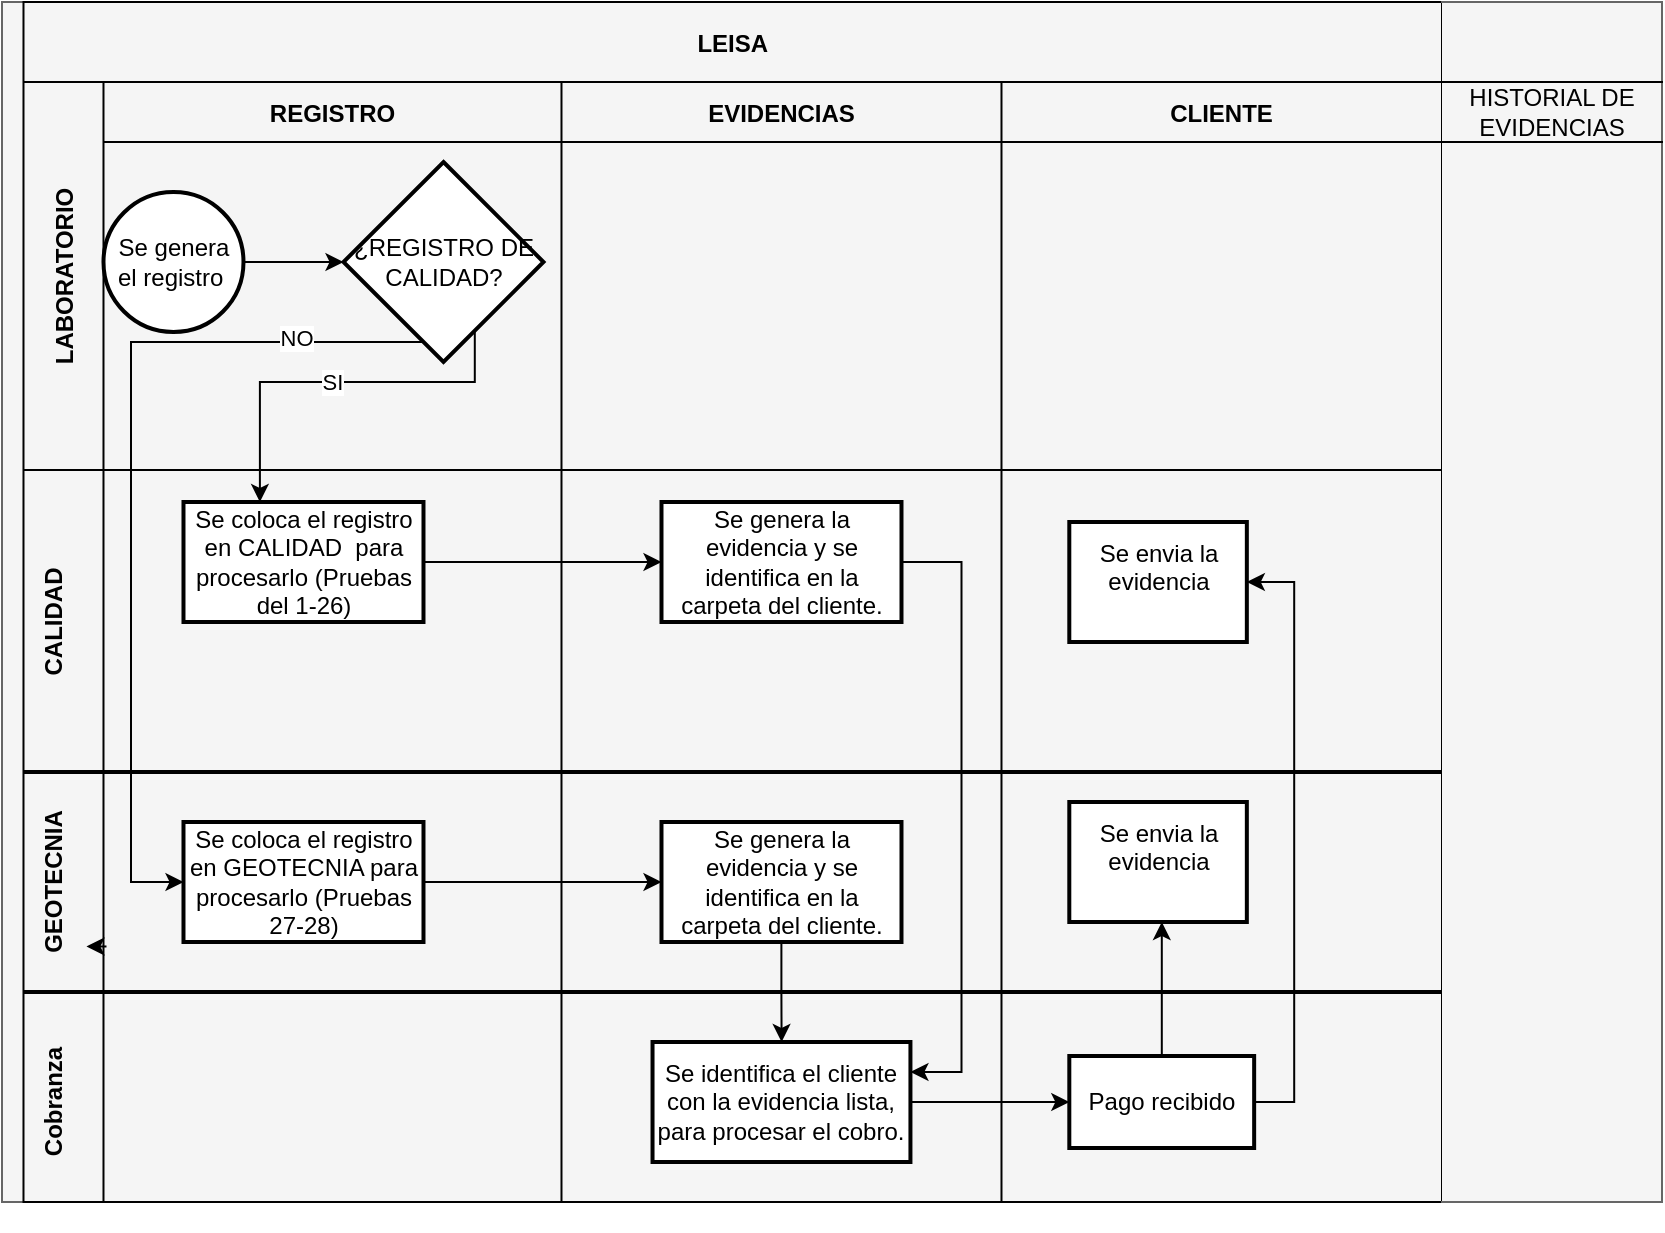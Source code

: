 <mxfile version="24.0.1" type="github">
  <diagram id="kgpKYQtTHZ0yAKxKKP6v" name="Page-1">
    <mxGraphModel dx="478" dy="257" grid="1" gridSize="10" guides="1" tooltips="1" connect="1" arrows="1" fold="1" page="1" pageScale="1" pageWidth="850" pageHeight="1100" math="0" shadow="0">
      <root>
        <mxCell id="0" />
        <mxCell id="1" parent="0" />
        <mxCell id="lGjLV830bM9buV8p6Njm-38" value="" style="group;perimeterSpacing=2;" vertex="1" connectable="0" parent="1">
          <mxGeometry x="90" y="90" width="720" height="610" as="geometry" />
        </mxCell>
        <mxCell id="lGjLV830bM9buV8p6Njm-19" value="" style="group;fillColor=#f5f5f5;strokeColor=#666666;fontColor=#333333;container=0;" vertex="1" connectable="0" parent="lGjLV830bM9buV8p6Njm-38">
          <mxGeometry width="720.0" height="600" as="geometry" />
        </mxCell>
        <mxCell id="3nuBFxr9cyL0pnOWT2aG-1" value="LEISA" style="shape=table;childLayout=tableLayout;startSize=40;collapsible=0;recursiveResize=0;expand=0;fillColor=none;fontStyle=1" parent="lGjLV830bM9buV8p6Njm-38" vertex="1">
          <mxGeometry x="10.746" width="709.254" height="600" as="geometry" />
        </mxCell>
        <mxCell id="3nuBFxr9cyL0pnOWT2aG-3" value="LABORATORIO" style="shape=tableRow;horizontal=0;swimlaneHead=0;swimlaneBody=0;top=0;left=0;bottom=0;right=0;fillColor=none;points=[[0,0.5],[1,0.5]];portConstraint=eastwest;startSize=40;collapsible=0;recursiveResize=0;expand=0;fontStyle=1;align=center;" parent="3nuBFxr9cyL0pnOWT2aG-1" vertex="1">
          <mxGeometry y="40" width="709.254" height="194" as="geometry" />
        </mxCell>
        <mxCell id="3nuBFxr9cyL0pnOWT2aG-4" value="REGISTRO" style="swimlane;swimlaneHead=0;swimlaneBody=0;connectable=0;fillColor=none;startSize=30;collapsible=0;recursiveResize=0;expand=0;fontStyle=1;" parent="3nuBFxr9cyL0pnOWT2aG-3" vertex="1">
          <mxGeometry x="40" width="229" height="194" as="geometry">
            <mxRectangle width="229" height="194" as="alternateBounds" />
          </mxGeometry>
        </mxCell>
        <mxCell id="lGjLV830bM9buV8p6Njm-24" value="" style="edgeStyle=orthogonalEdgeStyle;rounded=0;orthogonalLoop=1;jettySize=auto;html=1;" edge="1" parent="3nuBFxr9cyL0pnOWT2aG-4" source="lGjLV830bM9buV8p6Njm-18" target="lGjLV830bM9buV8p6Njm-20">
          <mxGeometry relative="1" as="geometry" />
        </mxCell>
        <mxCell id="lGjLV830bM9buV8p6Njm-18" value="Se genera el registro&amp;nbsp;" style="strokeWidth=2;html=1;shape=mxgraph.flowchart.start_2;whiteSpace=wrap;" vertex="1" parent="3nuBFxr9cyL0pnOWT2aG-4">
          <mxGeometry y="55" width="70" height="70" as="geometry" />
        </mxCell>
        <mxCell id="lGjLV830bM9buV8p6Njm-20" value="¿REGISTRO DE CALIDAD?" style="rhombus;whiteSpace=wrap;html=1;strokeWidth=2;" vertex="1" parent="3nuBFxr9cyL0pnOWT2aG-4">
          <mxGeometry x="120" y="40" width="100" height="100" as="geometry" />
        </mxCell>
        <mxCell id="3nuBFxr9cyL0pnOWT2aG-8" value="EVIDENCIAS" style="swimlane;swimlaneHead=0;swimlaneBody=0;connectable=0;fillColor=none;startSize=30;collapsible=0;recursiveResize=0;expand=0;fontStyle=1;" parent="3nuBFxr9cyL0pnOWT2aG-3" vertex="1">
          <mxGeometry x="269" width="220" height="194" as="geometry">
            <mxRectangle width="220" height="194" as="alternateBounds" />
          </mxGeometry>
        </mxCell>
        <mxCell id="3nuBFxr9cyL0pnOWT2aG-11" value="CLIENTE" style="swimlane;swimlaneHead=0;swimlaneBody=0;connectable=0;fillColor=none;startSize=30;collapsible=0;recursiveResize=0;expand=0;fontStyle=1;" parent="3nuBFxr9cyL0pnOWT2aG-3" vertex="1">
          <mxGeometry x="489" width="220" height="194" as="geometry">
            <mxRectangle width="220" height="194" as="alternateBounds" />
          </mxGeometry>
        </mxCell>
        <mxCell id="3nuBFxr9cyL0pnOWT2aG-15" value="" style="shape=tableRow;horizontal=0;swimlaneHead=0;swimlaneBody=0;top=0;left=0;bottom=0;right=0;fillColor=none;points=[[0,0.5],[1,0.5]];portConstraint=eastwest;startSize=40;collapsible=0;recursiveResize=0;expand=0;fontStyle=1;" parent="3nuBFxr9cyL0pnOWT2aG-1" vertex="1">
          <mxGeometry y="234" width="709.254" height="366" as="geometry" />
        </mxCell>
        <mxCell id="3nuBFxr9cyL0pnOWT2aG-16" value="" style="swimlane;swimlaneHead=0;swimlaneBody=0;connectable=0;fillColor=none;startSize=0;collapsible=0;recursiveResize=0;expand=0;fontStyle=1;" parent="3nuBFxr9cyL0pnOWT2aG-15" vertex="1">
          <mxGeometry x="40" width="229" height="366" as="geometry">
            <mxRectangle width="229" height="366" as="alternateBounds" />
          </mxGeometry>
        </mxCell>
        <mxCell id="lGjLV830bM9buV8p6Njm-13" value="" style="line;strokeWidth=2;html=1;" vertex="1" parent="3nuBFxr9cyL0pnOWT2aG-16">
          <mxGeometry x="-40" y="146" width="710" height="10" as="geometry" />
        </mxCell>
        <mxCell id="lGjLV830bM9buV8p6Njm-25" value="Se coloca el registro en CALIDAD&amp;nbsp; para procesarlo (Pruebas del 1-26)" style="whiteSpace=wrap;html=1;strokeWidth=2;" vertex="1" parent="3nuBFxr9cyL0pnOWT2aG-16">
          <mxGeometry x="40" y="16" width="120" height="60" as="geometry" />
        </mxCell>
        <mxCell id="lGjLV830bM9buV8p6Njm-27" value="Se coloca el registro en GEOTECNIA para procesarlo (Pruebas 27-28)" style="whiteSpace=wrap;html=1;strokeWidth=2;" vertex="1" parent="3nuBFxr9cyL0pnOWT2aG-16">
          <mxGeometry x="40" y="176" width="120" height="60" as="geometry" />
        </mxCell>
        <mxCell id="lGjLV830bM9buV8p6Njm-36" value="" style="line;strokeWidth=2;html=1;" vertex="1" parent="3nuBFxr9cyL0pnOWT2aG-16">
          <mxGeometry x="-40" y="256" width="710" height="10" as="geometry" />
        </mxCell>
        <mxCell id="3nuBFxr9cyL0pnOWT2aG-18" value="" style="swimlane;swimlaneHead=0;swimlaneBody=0;connectable=0;fillColor=none;startSize=0;collapsible=0;recursiveResize=0;expand=0;fontStyle=1;" parent="3nuBFxr9cyL0pnOWT2aG-15" vertex="1">
          <mxGeometry x="269" width="220" height="366" as="geometry">
            <mxRectangle width="220" height="366" as="alternateBounds" />
          </mxGeometry>
        </mxCell>
        <mxCell id="lGjLV830bM9buV8p6Njm-49" value="" style="edgeStyle=orthogonalEdgeStyle;rounded=0;orthogonalLoop=1;jettySize=auto;html=1;entryX=1;entryY=0.25;entryDx=0;entryDy=0;" edge="1" parent="3nuBFxr9cyL0pnOWT2aG-18" source="lGjLV830bM9buV8p6Njm-31" target="lGjLV830bM9buV8p6Njm-39">
          <mxGeometry relative="1" as="geometry">
            <Array as="points">
              <mxPoint x="200" y="46" />
              <mxPoint x="200" y="301" />
            </Array>
          </mxGeometry>
        </mxCell>
        <mxCell id="lGjLV830bM9buV8p6Njm-31" value="Se genera la evidencia y se identifica en la carpeta del cliente." style="whiteSpace=wrap;html=1;strokeWidth=2;" vertex="1" parent="3nuBFxr9cyL0pnOWT2aG-18">
          <mxGeometry x="50" y="16" width="120" height="60" as="geometry" />
        </mxCell>
        <mxCell id="lGjLV830bM9buV8p6Njm-33" value="Se genera la evidencia y se identifica en la carpeta del cliente." style="whiteSpace=wrap;html=1;strokeWidth=2;" vertex="1" parent="3nuBFxr9cyL0pnOWT2aG-18">
          <mxGeometry x="50" y="176" width="120" height="60" as="geometry" />
        </mxCell>
        <mxCell id="lGjLV830bM9buV8p6Njm-39" value="Se identifica el cliente con la evidencia lista, para procesar el cobro." style="whiteSpace=wrap;html=1;strokeWidth=2;" vertex="1" parent="3nuBFxr9cyL0pnOWT2aG-18">
          <mxGeometry x="45.521" y="286" width="128.955" height="60" as="geometry" />
        </mxCell>
        <mxCell id="lGjLV830bM9buV8p6Njm-40" value="" style="edgeStyle=orthogonalEdgeStyle;rounded=0;orthogonalLoop=1;jettySize=auto;html=1;" edge="1" parent="3nuBFxr9cyL0pnOWT2aG-18" source="lGjLV830bM9buV8p6Njm-33" target="lGjLV830bM9buV8p6Njm-39">
          <mxGeometry relative="1" as="geometry" />
        </mxCell>
        <mxCell id="3nuBFxr9cyL0pnOWT2aG-23" value="" style="swimlane;swimlaneHead=0;swimlaneBody=0;connectable=0;fillColor=none;startSize=0;collapsible=0;recursiveResize=0;expand=0;fontStyle=1;" parent="3nuBFxr9cyL0pnOWT2aG-15" vertex="1">
          <mxGeometry x="489" width="220" height="366" as="geometry">
            <mxRectangle width="220" height="366" as="alternateBounds" />
          </mxGeometry>
        </mxCell>
        <mxCell id="lGjLV830bM9buV8p6Njm-41" value="Pago recibido" style="whiteSpace=wrap;html=1;strokeWidth=2;" vertex="1" parent="3nuBFxr9cyL0pnOWT2aG-23">
          <mxGeometry x="33.909" y="293" width="92.418" height="46" as="geometry" />
        </mxCell>
        <mxCell id="lGjLV830bM9buV8p6Njm-32" value="" style="edgeStyle=orthogonalEdgeStyle;rounded=0;orthogonalLoop=1;jettySize=auto;html=1;" edge="1" parent="3nuBFxr9cyL0pnOWT2aG-15" source="lGjLV830bM9buV8p6Njm-25" target="lGjLV830bM9buV8p6Njm-31">
          <mxGeometry relative="1" as="geometry" />
        </mxCell>
        <mxCell id="lGjLV830bM9buV8p6Njm-34" value="" style="edgeStyle=orthogonalEdgeStyle;rounded=0;orthogonalLoop=1;jettySize=auto;html=1;" edge="1" parent="3nuBFxr9cyL0pnOWT2aG-15" source="lGjLV830bM9buV8p6Njm-27" target="lGjLV830bM9buV8p6Njm-33">
          <mxGeometry relative="1" as="geometry" />
        </mxCell>
        <mxCell id="lGjLV830bM9buV8p6Njm-42" value="" style="edgeStyle=orthogonalEdgeStyle;rounded=0;orthogonalLoop=1;jettySize=auto;html=1;" edge="1" parent="3nuBFxr9cyL0pnOWT2aG-15" source="lGjLV830bM9buV8p6Njm-39" target="lGjLV830bM9buV8p6Njm-41">
          <mxGeometry relative="1" as="geometry" />
        </mxCell>
        <mxCell id="lGjLV830bM9buV8p6Njm-26" value="" style="edgeStyle=orthogonalEdgeStyle;rounded=0;orthogonalLoop=1;jettySize=auto;html=1;" edge="1" parent="3nuBFxr9cyL0pnOWT2aG-1" source="lGjLV830bM9buV8p6Njm-20" target="lGjLV830bM9buV8p6Njm-25">
          <mxGeometry relative="1" as="geometry">
            <Array as="points">
              <mxPoint x="225.672" y="190" />
              <mxPoint x="118.209" y="190" />
            </Array>
          </mxGeometry>
        </mxCell>
        <mxCell id="lGjLV830bM9buV8p6Njm-29" value="SI" style="edgeLabel;html=1;align=center;verticalAlign=middle;resizable=0;points=[];" vertex="1" connectable="0" parent="lGjLV830bM9buV8p6Njm-26">
          <mxGeometry x="0.012" relative="1" as="geometry">
            <mxPoint as="offset" />
          </mxGeometry>
        </mxCell>
        <mxCell id="lGjLV830bM9buV8p6Njm-28" value="" style="edgeStyle=orthogonalEdgeStyle;rounded=0;orthogonalLoop=1;jettySize=auto;html=1;" edge="1" parent="3nuBFxr9cyL0pnOWT2aG-1" source="lGjLV830bM9buV8p6Njm-20" target="lGjLV830bM9buV8p6Njm-27">
          <mxGeometry relative="1" as="geometry">
            <Array as="points">
              <mxPoint x="53.731" y="170" />
              <mxPoint x="53.731" y="440" />
            </Array>
          </mxGeometry>
        </mxCell>
        <mxCell id="lGjLV830bM9buV8p6Njm-30" value="NO" style="edgeLabel;html=1;align=center;verticalAlign=middle;resizable=0;points=[];" vertex="1" connectable="0" parent="lGjLV830bM9buV8p6Njm-28">
          <mxGeometry x="-0.713" y="-2" relative="1" as="geometry">
            <mxPoint as="offset" />
          </mxGeometry>
        </mxCell>
        <mxCell id="lGjLV830bM9buV8p6Njm-15" value="&lt;span style=&quot;text-wrap: nowrap;&quot;&gt;&lt;b&gt;GEOTECNIA&lt;/b&gt;&lt;/span&gt;" style="text;whiteSpace=wrap;html=1;rotation=-90;align=center;" vertex="1" parent="lGjLV830bM9buV8p6Njm-38">
          <mxGeometry x="-32.239" y="420" width="128.955" height="40" as="geometry" />
        </mxCell>
        <mxCell id="lGjLV830bM9buV8p6Njm-14" value="&lt;b&gt;CALIDAD&lt;/b&gt;" style="text;whiteSpace=wrap;html=1;align=center;rotation=270;" vertex="1" parent="lGjLV830bM9buV8p6Njm-38">
          <mxGeometry x="-32.239" y="290" width="128.955" height="40" as="geometry" />
        </mxCell>
        <mxCell id="lGjLV830bM9buV8p6Njm-35" style="edgeStyle=orthogonalEdgeStyle;rounded=0;orthogonalLoop=1;jettySize=auto;html=1;exitX=0.25;exitY=1;exitDx=0;exitDy=0;entryX=0.25;entryY=0.75;entryDx=0;entryDy=0;entryPerimeter=0;" edge="1" parent="lGjLV830bM9buV8p6Njm-38" source="lGjLV830bM9buV8p6Njm-15" target="lGjLV830bM9buV8p6Njm-15">
          <mxGeometry relative="1" as="geometry" />
        </mxCell>
        <mxCell id="lGjLV830bM9buV8p6Njm-37" value="&lt;span style=&quot;text-wrap: nowrap;&quot;&gt;&lt;b&gt;Cobranza&lt;/b&gt;&lt;/span&gt;" style="text;whiteSpace=wrap;html=1;rotation=-90;align=center;" vertex="1" parent="lGjLV830bM9buV8p6Njm-38">
          <mxGeometry x="-32.239" y="530" width="128.955" height="40" as="geometry" />
        </mxCell>
        <mxCell id="lGjLV830bM9buV8p6Njm-44" value="" style="edgeStyle=orthogonalEdgeStyle;rounded=0;orthogonalLoop=1;jettySize=auto;html=1;" edge="1" parent="lGjLV830bM9buV8p6Njm-38" source="lGjLV830bM9buV8p6Njm-41" target="lGjLV830bM9buV8p6Njm-43">
          <mxGeometry relative="1" as="geometry">
            <Array as="points">
              <mxPoint x="580" y="480" />
              <mxPoint x="580" y="480" />
            </Array>
          </mxGeometry>
        </mxCell>
        <mxCell id="lGjLV830bM9buV8p6Njm-48" style="edgeStyle=orthogonalEdgeStyle;rounded=0;orthogonalLoop=1;jettySize=auto;html=1;exitX=1;exitY=0.5;exitDx=0;exitDy=0;entryX=1;entryY=0.5;entryDx=0;entryDy=0;" edge="1" parent="lGjLV830bM9buV8p6Njm-38" source="lGjLV830bM9buV8p6Njm-41" target="lGjLV830bM9buV8p6Njm-45">
          <mxGeometry relative="1" as="geometry" />
        </mxCell>
        <mxCell id="lGjLV830bM9buV8p6Njm-43" value="Se envia la evidencia&lt;div&gt;&lt;br&gt;&lt;/div&gt;" style="whiteSpace=wrap;html=1;strokeWidth=2;" vertex="1" parent="lGjLV830bM9buV8p6Njm-38">
          <mxGeometry x="533.65" y="400" width="88.77" height="60" as="geometry" />
        </mxCell>
        <mxCell id="lGjLV830bM9buV8p6Njm-45" value="Se envia la evidencia&lt;div&gt;&lt;br&gt;&lt;/div&gt;" style="whiteSpace=wrap;html=1;strokeWidth=2;" vertex="1" parent="lGjLV830bM9buV8p6Njm-38">
          <mxGeometry x="533.65" y="260" width="88.77" height="60" as="geometry" />
        </mxCell>
        <mxCell id="lGjLV830bM9buV8p6Njm-192" value="" style="shape=partialRectangle;whiteSpace=wrap;html=1;bottom=1;right=1;left=1;top=0;fillColor=#f5f5f5;routingCenterX=-0.5;direction=north;fontColor=#333333;strokeColor=#666666;perimeterSpacing=2;" vertex="1" parent="1">
          <mxGeometry x="810" y="90" width="110" height="600" as="geometry" />
        </mxCell>
        <mxCell id="lGjLV830bM9buV8p6Njm-193" value="HISTORIAL DE EVIDENCIAS" style="shape=partialRectangle;whiteSpace=wrap;html=1;left=0;right=0;fillColor=none;" vertex="1" parent="1">
          <mxGeometry x="810" y="130" width="110" height="30" as="geometry" />
        </mxCell>
      </root>
    </mxGraphModel>
  </diagram>
</mxfile>
